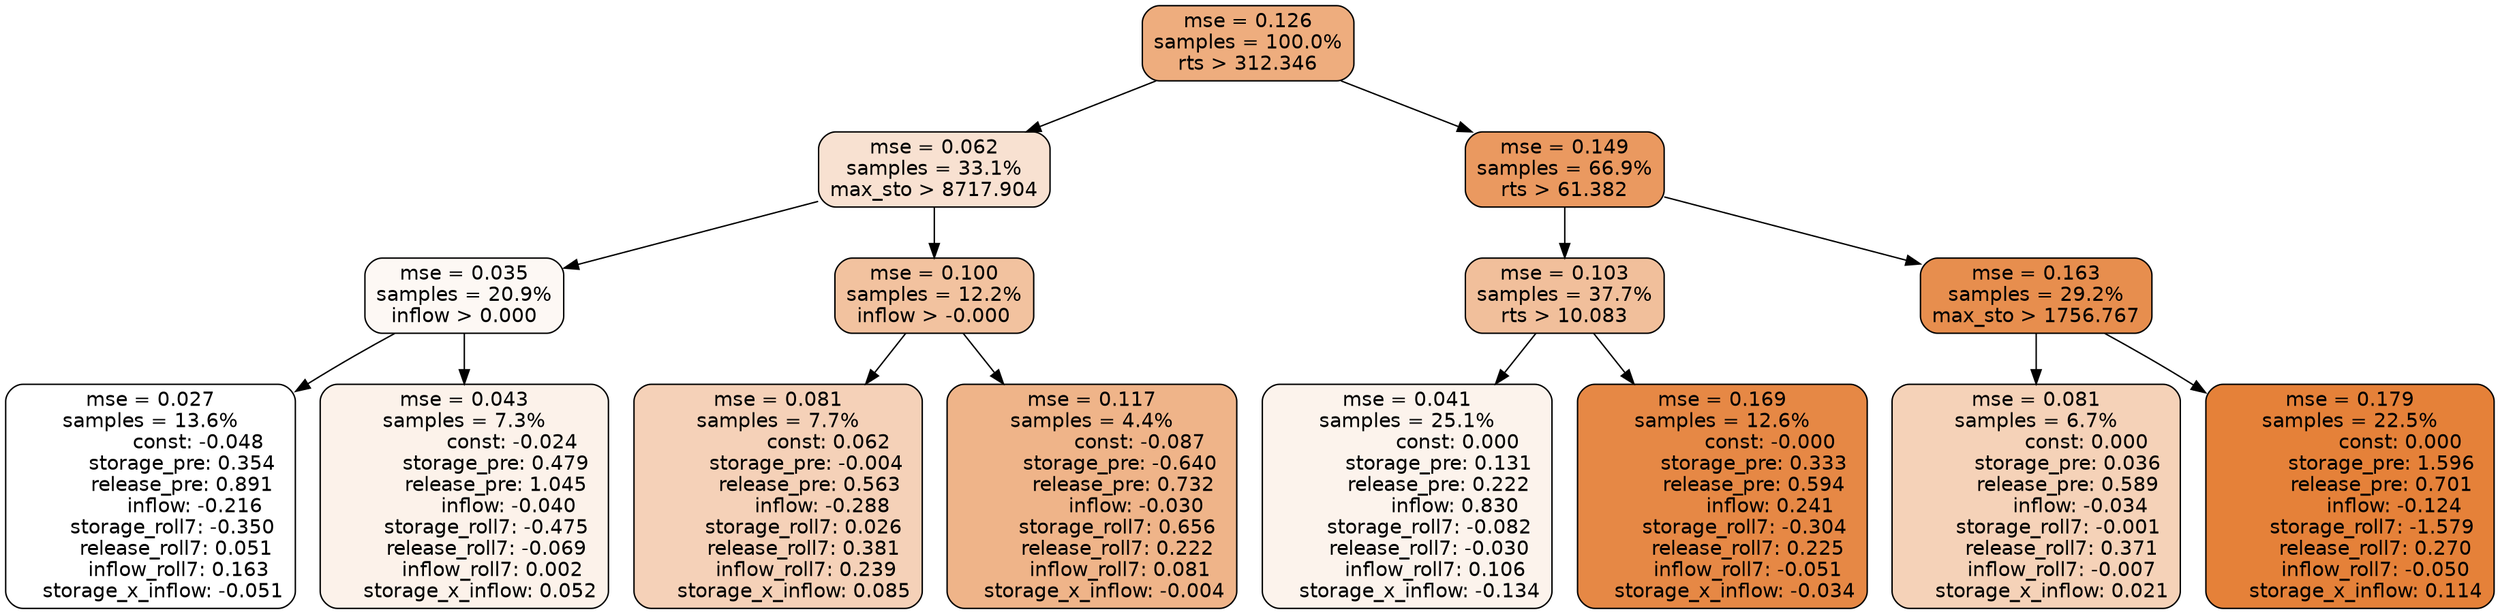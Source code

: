 digraph tree {
node [shape=rectangle, style="filled, rounded", color="black", fontname=helvetica] ;
edge [fontname=helvetica] ;
	"0" [label="mse = 0.126
samples = 100.0%
rts > 312.346", fillcolor="#eead7e"]
	"8" [label="mse = 0.062
samples = 33.1%
max_sto > 8717.904", fillcolor="#f8e1d1"]
	"1" [label="mse = 0.149
samples = 66.9%
rts > 61.382", fillcolor="#ea9960"]
	"9" [label="mse = 0.035
samples = 20.9%
inflow > 0.000", fillcolor="#fdf8f4"]
	"12" [label="mse = 0.100
samples = 12.2%
inflow > -0.000", fillcolor="#f2c29f"]
	"2" [label="mse = 0.103
samples = 37.7%
rts > 10.083", fillcolor="#f1bf9b"]
	"5" [label="mse = 0.163
samples = 29.2%
max_sto > 1756.767", fillcolor="#e78e4e"]
	"10" [label="mse = 0.027
samples = 13.6%
               const: -0.048
          storage_pre: 0.354
          release_pre: 0.891
              inflow: -0.216
       storage_roll7: -0.350
        release_roll7: 0.051
         inflow_roll7: 0.163
    storage_x_inflow: -0.051", fillcolor="#ffffff"]
	"11" [label="mse = 0.043
samples = 7.3%
               const: -0.024
          storage_pre: 0.479
          release_pre: 1.045
              inflow: -0.040
       storage_roll7: -0.475
       release_roll7: -0.069
         inflow_roll7: 0.002
     storage_x_inflow: 0.052", fillcolor="#fcf2ea"]
	"13" [label="mse = 0.081
samples = 7.7%
                const: 0.062
         storage_pre: -0.004
          release_pre: 0.563
              inflow: -0.288
        storage_roll7: 0.026
        release_roll7: 0.381
         inflow_roll7: 0.239
     storage_x_inflow: 0.085", fillcolor="#f5d1b8"]
	"14" [label="mse = 0.117
samples = 4.4%
               const: -0.087
         storage_pre: -0.640
          release_pre: 0.732
              inflow: -0.030
        storage_roll7: 0.656
        release_roll7: 0.222
         inflow_roll7: 0.081
    storage_x_inflow: -0.004", fillcolor="#efb489"]
	"3" [label="mse = 0.041
samples = 25.1%
                const: 0.000
          storage_pre: 0.131
          release_pre: 0.222
               inflow: 0.830
       storage_roll7: -0.082
       release_roll7: -0.030
         inflow_roll7: 0.106
    storage_x_inflow: -0.134", fillcolor="#fcf3ec"]
	"4" [label="mse = 0.169
samples = 12.6%
               const: -0.000
          storage_pre: 0.333
          release_pre: 0.594
               inflow: 0.241
       storage_roll7: -0.304
        release_roll7: 0.225
        inflow_roll7: -0.051
    storage_x_inflow: -0.034", fillcolor="#e68845"]
	"7" [label="mse = 0.081
samples = 6.7%
                const: 0.000
          storage_pre: 0.036
          release_pre: 0.589
              inflow: -0.034
       storage_roll7: -0.001
        release_roll7: 0.371
        inflow_roll7: -0.007
     storage_x_inflow: 0.021", fillcolor="#f5d2b8"]
	"6" [label="mse = 0.179
samples = 22.5%
                const: 0.000
          storage_pre: 1.596
          release_pre: 0.701
              inflow: -0.124
       storage_roll7: -1.579
        release_roll7: 0.270
        inflow_roll7: -0.050
     storage_x_inflow: 0.114", fillcolor="#e58139"]

	"0" -> "1"
	"0" -> "8"
	"8" -> "9"
	"8" -> "12"
	"1" -> "2"
	"1" -> "5"
	"9" -> "10"
	"9" -> "11"
	"12" -> "13"
	"12" -> "14"
	"2" -> "3"
	"2" -> "4"
	"5" -> "6"
	"5" -> "7"
}